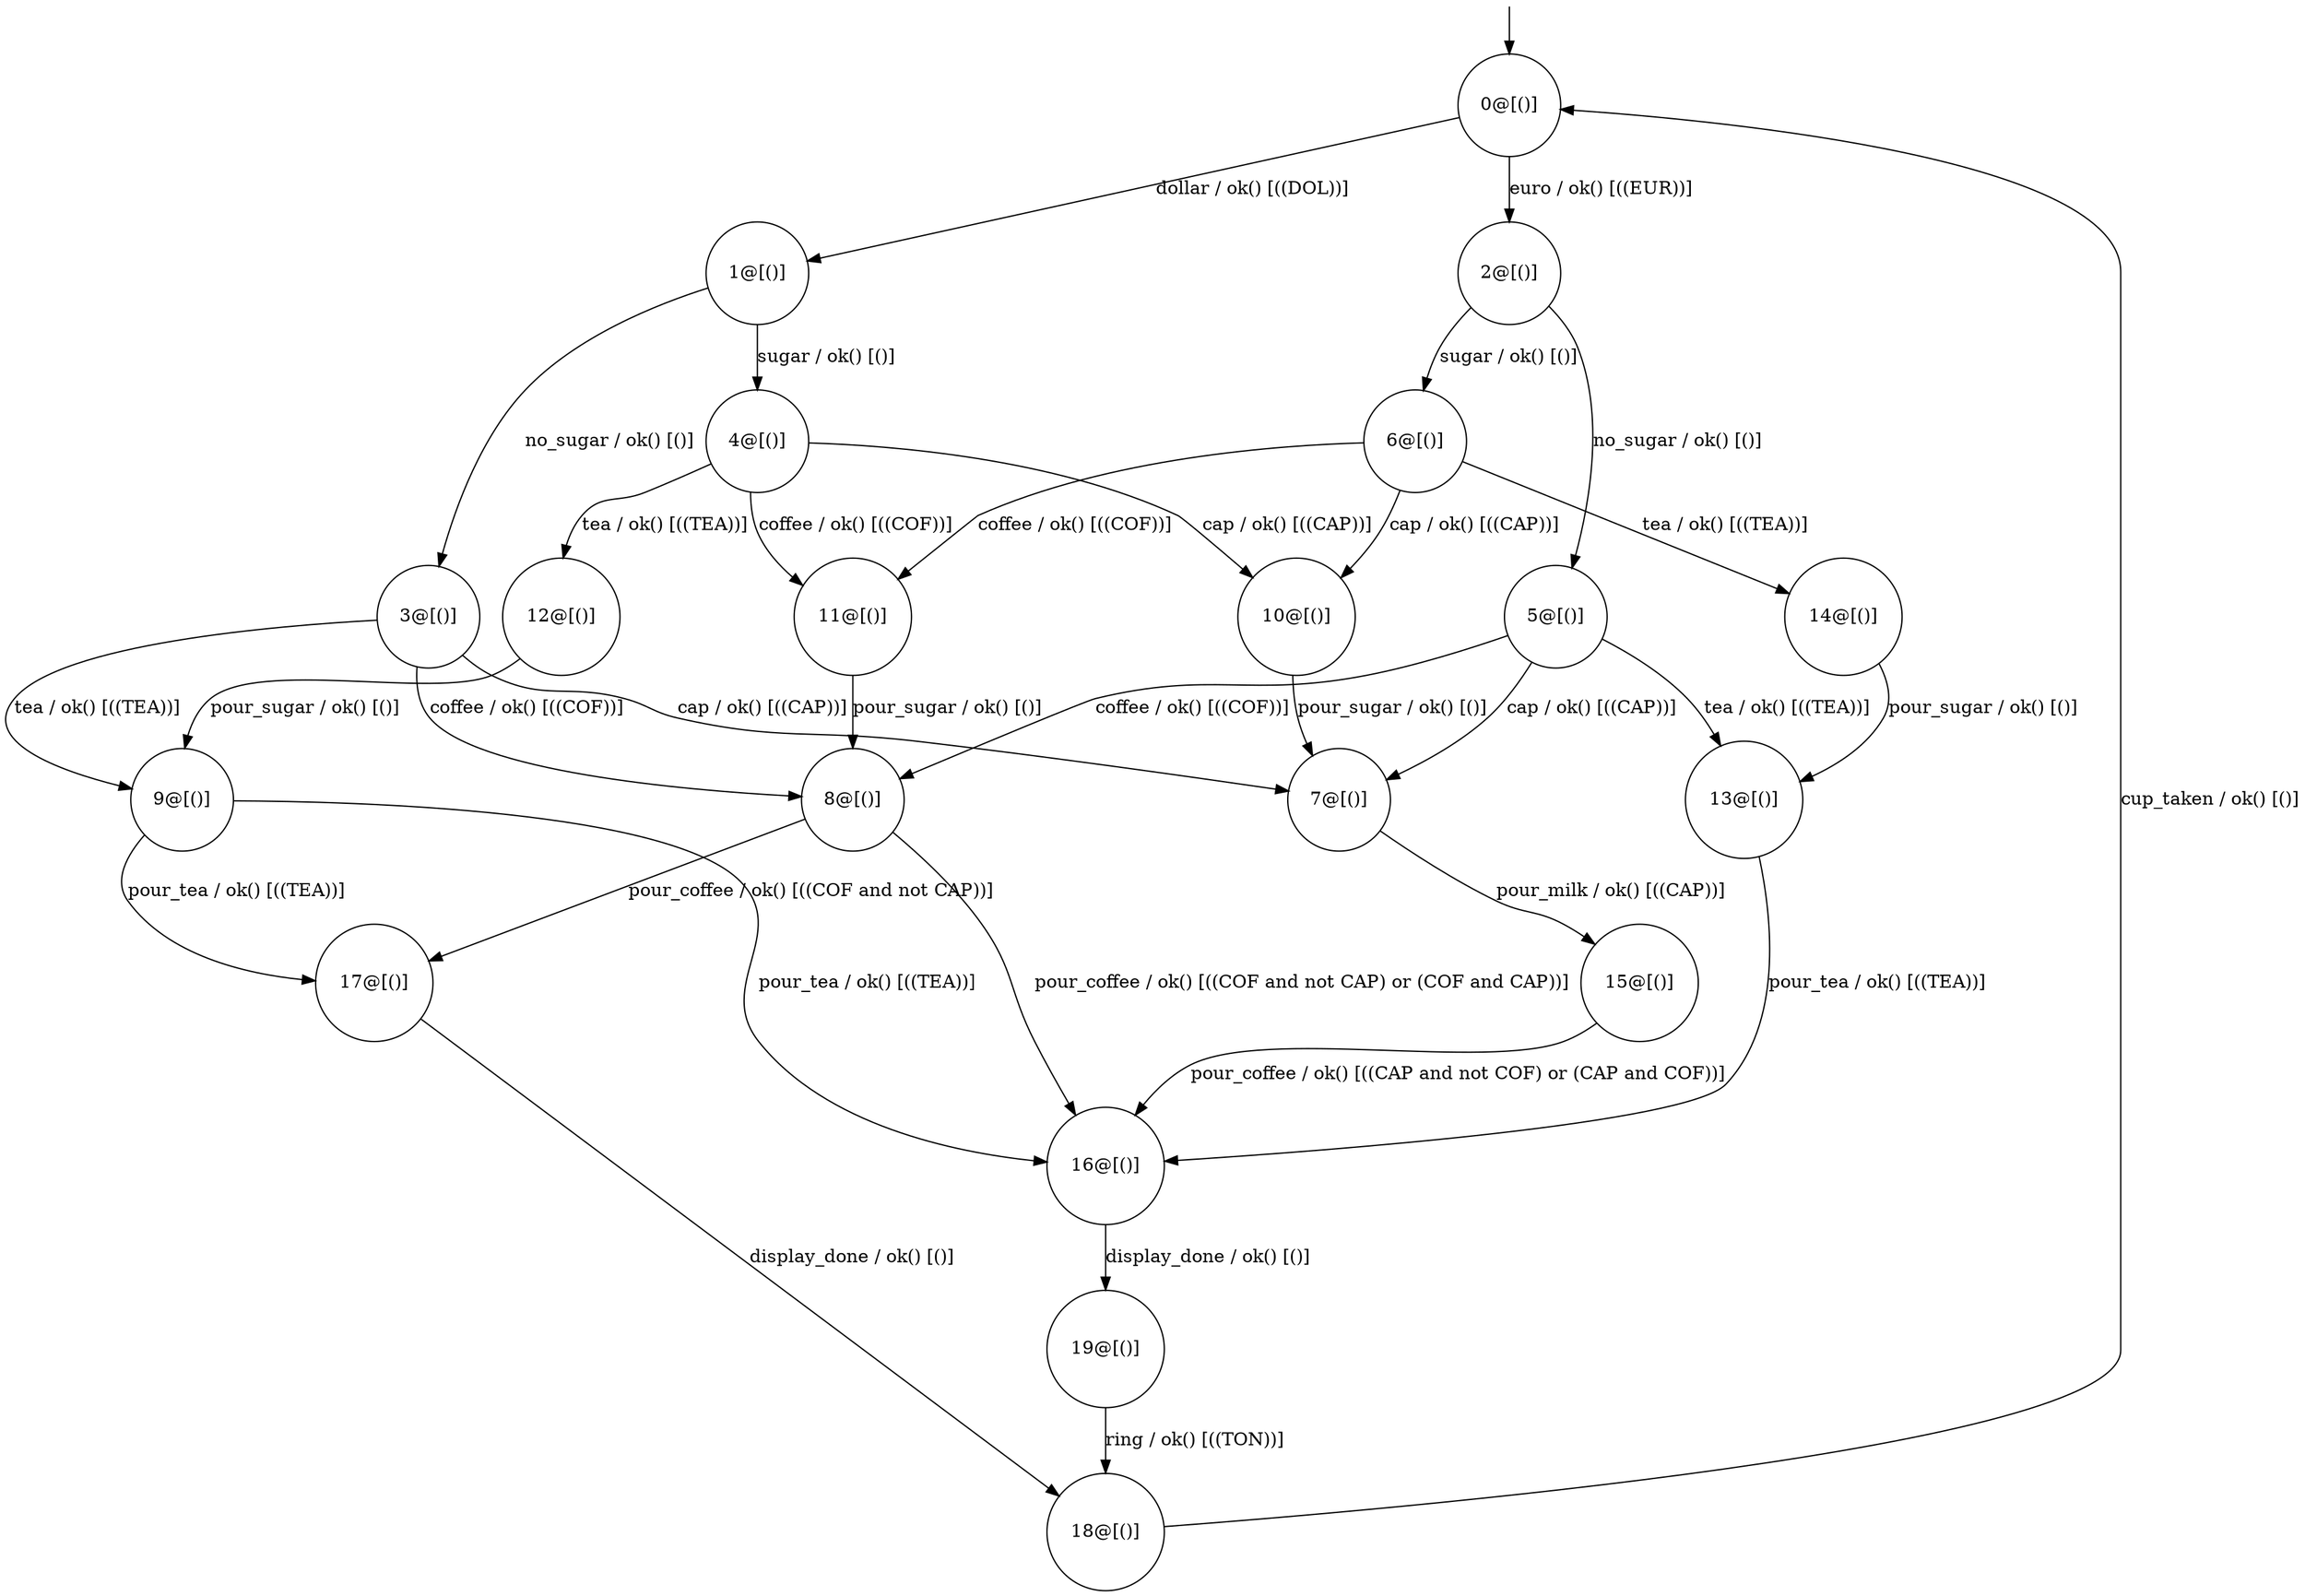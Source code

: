 digraph g {
	edge [lblstyle="above, sloped"];
	s0 [shape="circle" label="0@[()]"];
	s1 [shape="circle" label="1@[()]"];
	s2 [shape="circle" label="2@[()]"];
	s3 [shape="circle" label="3@[()]"];
	s4 [shape="circle" label="4@[()]"];
	s5 [shape="circle" label="5@[()]"];
	s6 [shape="circle" label="6@[()]"];
	s7 [shape="circle" label="7@[()]"];
	s8 [shape="circle" label="8@[()]"];
	s9 [shape="circle" label="9@[()]"];
	s10 [shape="circle" label="10@[()]"];
	s11 [shape="circle" label="11@[()]"];
	s12 [shape="circle" label="12@[()]"];
	s13 [shape="circle" label="13@[()]"];
	s14 [shape="circle" label="14@[()]"];
	s15 [shape="circle" label="15@[()]"];
	s16 [shape="circle" label="16@[()]"];
	s17 [shape="circle" label="17@[()]"];
	s18 [shape="circle" label="18@[()]"];
	s19 [shape="circle" label="19@[()]"];
	s0 -> s1 [label="dollar / ok() [((DOL))]"];
	s0 -> s2 [label="euro / ok() [((EUR))]"];
	s1 -> s3 [label="no_sugar / ok() [()]"];
	s1 -> s4 [label="sugar / ok() [()]"];
	s2 -> s5 [label="no_sugar / ok() [()]"];
	s2 -> s6 [label="sugar / ok() [()]"];
	s3 -> s7 [label="cap / ok() [((CAP))]"];
	s3 -> s8 [label="coffee / ok() [((COF))]"];
	s3 -> s9 [label="tea / ok() [((TEA))]"];
	s4 -> s10 [label="cap / ok() [((CAP))]"];
	s4 -> s11 [label="coffee / ok() [((COF))]"];
	s4 -> s12 [label="tea / ok() [((TEA))]"];
	s5 -> s7 [label="cap / ok() [((CAP))]"];
	s5 -> s8 [label="coffee / ok() [((COF))]"];
	s5 -> s13 [label="tea / ok() [((TEA))]"];
	s6 -> s10 [label="cap / ok() [((CAP))]"];
	s6 -> s11 [label="coffee / ok() [((COF))]"];
	s6 -> s14 [label="tea / ok() [((TEA))]"];
	s7 -> s15 [label="pour_milk / ok() [((CAP))]"];
	s8 -> s17 [label="pour_coffee / ok() [((COF and not CAP))]"];
	s8 -> s16 [label="pour_coffee / ok() [((COF and not CAP) or (COF and CAP))]"];
	s9 -> s16 [label="pour_tea / ok() [((TEA))]"];
	s9 -> s17 [label="pour_tea / ok() [((TEA))]"];
	s10 -> s7 [label="pour_sugar / ok() [()]"];
	s11 -> s8 [label="pour_sugar / ok() [()]"];
	s12 -> s9 [label="pour_sugar / ok() [()]"];
	s13 -> s16 [label="pour_tea / ok() [((TEA))]"];
	s14 -> s13 [label="pour_sugar / ok() [()]"];
	s15 -> s16 [label="pour_coffee / ok() [((CAP and not COF) or (CAP and COF))]"];
	s16 -> s19 [label="display_done / ok() [()]"];
	s17 -> s18 [label="display_done / ok() [()]"];
	s18 -> s0 [label="cup_taken / ok() [()]"];
	s19 -> s18 [label="ring / ok() [((TON))]"];
	__start0 [label="" shape="none" width="0" height="0"];
	__start0 -> s0;
}